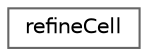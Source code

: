 digraph "Graphical Class Hierarchy"
{
 // LATEX_PDF_SIZE
  bgcolor="transparent";
  edge [fontname=Helvetica,fontsize=10,labelfontname=Helvetica,labelfontsize=10];
  node [fontname=Helvetica,fontsize=10,shape=box,height=0.2,width=0.4];
  rankdir="LR";
  Node0 [id="Node000000",label="refineCell",height=0.2,width=0.4,color="grey40", fillcolor="white", style="filled",URL="$classFoam_1_1refineCell.html",tooltip="Container with cells to refine. Refinement given as single direction."];
}
